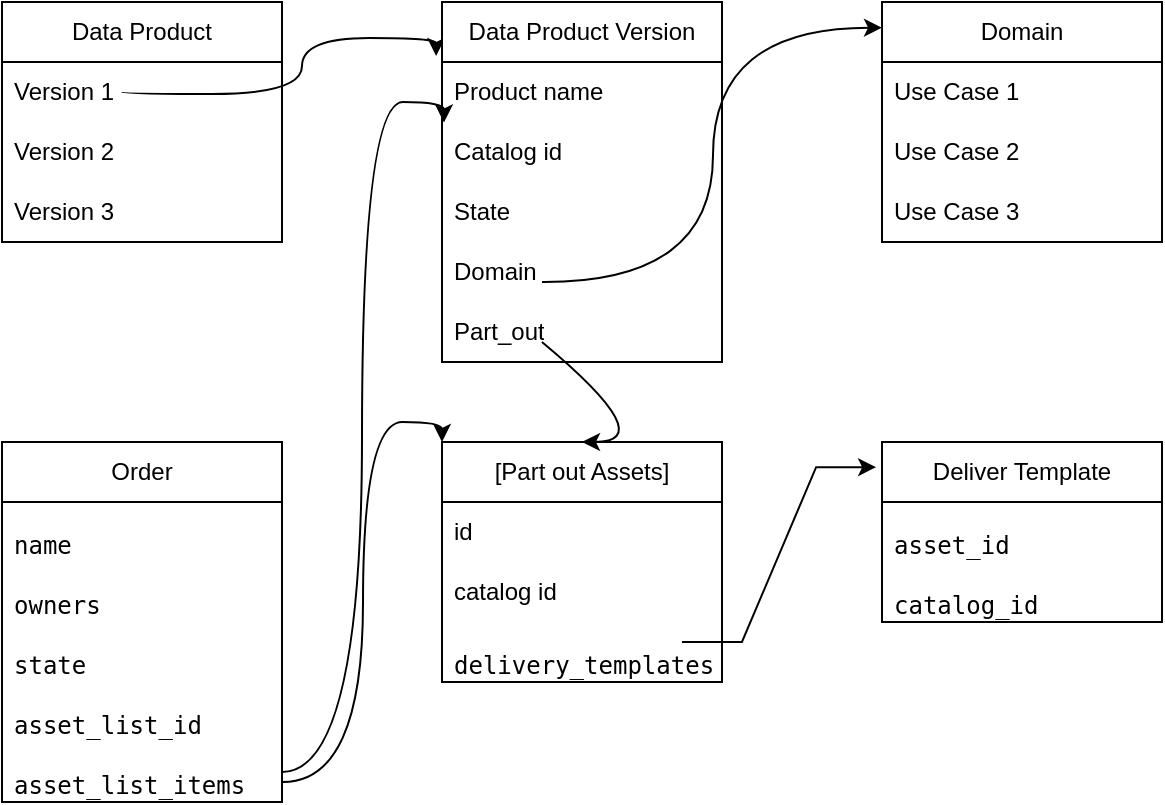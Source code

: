 <mxfile version="21.5.2" type="github">
  <diagram name="Page-1" id="JUeN7pyW9k_pwQHl4vyu">
    <mxGraphModel dx="711" dy="437" grid="1" gridSize="10" guides="1" tooltips="1" connect="1" arrows="1" fold="1" page="1" pageScale="1" pageWidth="850" pageHeight="1100" math="0" shadow="0">
      <root>
        <mxCell id="0" />
        <mxCell id="1" parent="0" />
        <mxCell id="xF36PL0ddtuHugNluqgG-1" value="Data Product" style="swimlane;fontStyle=0;childLayout=stackLayout;horizontal=1;startSize=30;horizontalStack=0;resizeParent=1;resizeParentMax=0;resizeLast=0;collapsible=1;marginBottom=0;whiteSpace=wrap;html=1;" vertex="1" parent="1">
          <mxGeometry x="80" y="110" width="140" height="120" as="geometry" />
        </mxCell>
        <mxCell id="xF36PL0ddtuHugNluqgG-2" value="Version 1" style="text;strokeColor=none;fillColor=none;align=left;verticalAlign=middle;spacingLeft=4;spacingRight=4;overflow=hidden;points=[[0,0.5],[1,0.5]];portConstraint=eastwest;rotatable=0;whiteSpace=wrap;html=1;" vertex="1" parent="xF36PL0ddtuHugNluqgG-1">
          <mxGeometry y="30" width="140" height="30" as="geometry" />
        </mxCell>
        <mxCell id="xF36PL0ddtuHugNluqgG-10" value="" style="endArrow=classic;html=1;rounded=0;edgeStyle=orthogonalEdgeStyle;entryX=-0.021;entryY=0.15;entryDx=0;entryDy=0;curved=1;entryPerimeter=0;" edge="1" parent="xF36PL0ddtuHugNluqgG-1" target="xF36PL0ddtuHugNluqgG-5">
          <mxGeometry width="50" height="50" relative="1" as="geometry">
            <mxPoint x="60" y="45" as="sourcePoint" />
            <mxPoint x="230" as="targetPoint" />
            <Array as="points">
              <mxPoint x="60" y="46" />
              <mxPoint x="150" y="46" />
              <mxPoint x="150" y="18" />
            </Array>
          </mxGeometry>
        </mxCell>
        <mxCell id="xF36PL0ddtuHugNluqgG-3" value="Version 2" style="text;strokeColor=none;fillColor=none;align=left;verticalAlign=middle;spacingLeft=4;spacingRight=4;overflow=hidden;points=[[0,0.5],[1,0.5]];portConstraint=eastwest;rotatable=0;whiteSpace=wrap;html=1;" vertex="1" parent="xF36PL0ddtuHugNluqgG-1">
          <mxGeometry y="60" width="140" height="30" as="geometry" />
        </mxCell>
        <mxCell id="xF36PL0ddtuHugNluqgG-4" value="Version 3" style="text;strokeColor=none;fillColor=none;align=left;verticalAlign=middle;spacingLeft=4;spacingRight=4;overflow=hidden;points=[[0,0.5],[1,0.5]];portConstraint=eastwest;rotatable=0;whiteSpace=wrap;html=1;" vertex="1" parent="xF36PL0ddtuHugNluqgG-1">
          <mxGeometry y="90" width="140" height="30" as="geometry" />
        </mxCell>
        <mxCell id="xF36PL0ddtuHugNluqgG-5" value="Data Product Version" style="swimlane;fontStyle=0;childLayout=stackLayout;horizontal=1;startSize=30;horizontalStack=0;resizeParent=1;resizeParentMax=0;resizeLast=0;collapsible=1;marginBottom=0;whiteSpace=wrap;html=1;" vertex="1" parent="1">
          <mxGeometry x="300" y="110" width="140" height="180" as="geometry" />
        </mxCell>
        <mxCell id="xF36PL0ddtuHugNluqgG-6" value="Product name" style="text;strokeColor=none;fillColor=none;align=left;verticalAlign=middle;spacingLeft=4;spacingRight=4;overflow=hidden;points=[[0,0.5],[1,0.5]];portConstraint=eastwest;rotatable=0;whiteSpace=wrap;html=1;" vertex="1" parent="xF36PL0ddtuHugNluqgG-5">
          <mxGeometry y="30" width="140" height="30" as="geometry" />
        </mxCell>
        <mxCell id="xF36PL0ddtuHugNluqgG-7" value="Catalog id" style="text;strokeColor=none;fillColor=none;align=left;verticalAlign=middle;spacingLeft=4;spacingRight=4;overflow=hidden;points=[[0,0.5],[1,0.5]];portConstraint=eastwest;rotatable=0;whiteSpace=wrap;html=1;" vertex="1" parent="xF36PL0ddtuHugNluqgG-5">
          <mxGeometry y="60" width="140" height="30" as="geometry" />
        </mxCell>
        <mxCell id="xF36PL0ddtuHugNluqgG-28" value="" style="endArrow=classic;html=1;rounded=0;curved=1;entryX=0;entryY=0.107;entryDx=0;entryDy=0;entryPerimeter=0;edgeStyle=orthogonalEdgeStyle;" edge="1" parent="xF36PL0ddtuHugNluqgG-5" target="xF36PL0ddtuHugNluqgG-13">
          <mxGeometry width="50" height="50" relative="1" as="geometry">
            <mxPoint x="50" y="140" as="sourcePoint" />
            <mxPoint x="100" y="90" as="targetPoint" />
          </mxGeometry>
        </mxCell>
        <mxCell id="xF36PL0ddtuHugNluqgG-8" value="State" style="text;strokeColor=none;fillColor=none;align=left;verticalAlign=middle;spacingLeft=4;spacingRight=4;overflow=hidden;points=[[0,0.5],[1,0.5]];portConstraint=eastwest;rotatable=0;whiteSpace=wrap;html=1;" vertex="1" parent="xF36PL0ddtuHugNluqgG-5">
          <mxGeometry y="90" width="140" height="30" as="geometry" />
        </mxCell>
        <mxCell id="xF36PL0ddtuHugNluqgG-12" value="Domain" style="text;strokeColor=none;fillColor=none;align=left;verticalAlign=middle;spacingLeft=4;spacingRight=4;overflow=hidden;points=[[0,0.5],[1,0.5]];portConstraint=eastwest;rotatable=0;whiteSpace=wrap;html=1;" vertex="1" parent="xF36PL0ddtuHugNluqgG-5">
          <mxGeometry y="120" width="140" height="30" as="geometry" />
        </mxCell>
        <mxCell id="xF36PL0ddtuHugNluqgG-27" value="Part_out" style="text;strokeColor=none;fillColor=none;align=left;verticalAlign=middle;spacingLeft=4;spacingRight=4;overflow=hidden;points=[[0,0.5],[1,0.5]];portConstraint=eastwest;rotatable=0;whiteSpace=wrap;html=1;" vertex="1" parent="xF36PL0ddtuHugNluqgG-5">
          <mxGeometry y="150" width="140" height="30" as="geometry" />
        </mxCell>
        <mxCell id="xF36PL0ddtuHugNluqgG-13" value="Domain" style="swimlane;fontStyle=0;childLayout=stackLayout;horizontal=1;startSize=30;horizontalStack=0;resizeParent=1;resizeParentMax=0;resizeLast=0;collapsible=1;marginBottom=0;whiteSpace=wrap;html=1;" vertex="1" parent="1">
          <mxGeometry x="520" y="110" width="140" height="120" as="geometry" />
        </mxCell>
        <mxCell id="xF36PL0ddtuHugNluqgG-14" value="Use Case 1" style="text;strokeColor=none;fillColor=none;align=left;verticalAlign=middle;spacingLeft=4;spacingRight=4;overflow=hidden;points=[[0,0.5],[1,0.5]];portConstraint=eastwest;rotatable=0;whiteSpace=wrap;html=1;" vertex="1" parent="xF36PL0ddtuHugNluqgG-13">
          <mxGeometry y="30" width="140" height="30" as="geometry" />
        </mxCell>
        <mxCell id="xF36PL0ddtuHugNluqgG-15" value="Use Case 2" style="text;strokeColor=none;fillColor=none;align=left;verticalAlign=middle;spacingLeft=4;spacingRight=4;overflow=hidden;points=[[0,0.5],[1,0.5]];portConstraint=eastwest;rotatable=0;whiteSpace=wrap;html=1;" vertex="1" parent="xF36PL0ddtuHugNluqgG-13">
          <mxGeometry y="60" width="140" height="30" as="geometry" />
        </mxCell>
        <mxCell id="xF36PL0ddtuHugNluqgG-16" value="Use Case 3" style="text;strokeColor=none;fillColor=none;align=left;verticalAlign=middle;spacingLeft=4;spacingRight=4;overflow=hidden;points=[[0,0.5],[1,0.5]];portConstraint=eastwest;rotatable=0;whiteSpace=wrap;html=1;" vertex="1" parent="xF36PL0ddtuHugNluqgG-13">
          <mxGeometry y="90" width="140" height="30" as="geometry" />
        </mxCell>
        <mxCell id="xF36PL0ddtuHugNluqgG-29" value="[Part out Assets]" style="swimlane;fontStyle=0;childLayout=stackLayout;horizontal=1;startSize=30;horizontalStack=0;resizeParent=1;resizeParentMax=0;resizeLast=0;collapsible=1;marginBottom=0;whiteSpace=wrap;html=1;" vertex="1" parent="1">
          <mxGeometry x="300" y="330" width="140" height="120" as="geometry" />
        </mxCell>
        <mxCell id="xF36PL0ddtuHugNluqgG-30" value="id&amp;nbsp;" style="text;strokeColor=none;fillColor=none;align=left;verticalAlign=middle;spacingLeft=4;spacingRight=4;overflow=hidden;points=[[0,0.5],[1,0.5]];portConstraint=eastwest;rotatable=0;whiteSpace=wrap;html=1;" vertex="1" parent="xF36PL0ddtuHugNluqgG-29">
          <mxGeometry y="30" width="140" height="30" as="geometry" />
        </mxCell>
        <mxCell id="xF36PL0ddtuHugNluqgG-31" value="catalog id" style="text;strokeColor=none;fillColor=none;align=left;verticalAlign=middle;spacingLeft=4;spacingRight=4;overflow=hidden;points=[[0,0.5],[1,0.5]];portConstraint=eastwest;rotatable=0;whiteSpace=wrap;html=1;" vertex="1" parent="xF36PL0ddtuHugNluqgG-29">
          <mxGeometry y="60" width="140" height="30" as="geometry" />
        </mxCell>
        <mxCell id="xF36PL0ddtuHugNluqgG-32" value="&lt;pre&gt;&lt;code&gt;delivery_templates&lt;/code&gt;&lt;/pre&gt;" style="text;strokeColor=none;fillColor=none;align=left;verticalAlign=middle;spacingLeft=4;spacingRight=4;overflow=hidden;points=[[0,0.5],[1,0.5]];portConstraint=eastwest;rotatable=0;whiteSpace=wrap;html=1;" vertex="1" parent="xF36PL0ddtuHugNluqgG-29">
          <mxGeometry y="90" width="140" height="30" as="geometry" />
        </mxCell>
        <mxCell id="xF36PL0ddtuHugNluqgG-33" value="Deliver Template" style="swimlane;fontStyle=0;childLayout=stackLayout;horizontal=1;startSize=30;horizontalStack=0;resizeParent=1;resizeParentMax=0;resizeLast=0;collapsible=1;marginBottom=0;whiteSpace=wrap;html=1;" vertex="1" parent="1">
          <mxGeometry x="520" y="330" width="140" height="90" as="geometry" />
        </mxCell>
        <mxCell id="xF36PL0ddtuHugNluqgG-34" value="&lt;pre&gt;&lt;code&gt;asset_id&lt;/code&gt;&lt;/pre&gt;" style="text;strokeColor=none;fillColor=none;align=left;verticalAlign=middle;spacingLeft=4;spacingRight=4;overflow=hidden;points=[[0,0.5],[1,0.5]];portConstraint=eastwest;rotatable=0;whiteSpace=wrap;html=1;" vertex="1" parent="xF36PL0ddtuHugNluqgG-33">
          <mxGeometry y="30" width="140" height="30" as="geometry" />
        </mxCell>
        <mxCell id="xF36PL0ddtuHugNluqgG-35" value="&lt;pre&gt;&lt;code&gt;catalog_id&lt;/code&gt;&lt;/pre&gt;" style="text;strokeColor=none;fillColor=none;align=left;verticalAlign=middle;spacingLeft=4;spacingRight=4;overflow=hidden;points=[[0,0.5],[1,0.5]];portConstraint=eastwest;rotatable=0;whiteSpace=wrap;html=1;" vertex="1" parent="xF36PL0ddtuHugNluqgG-33">
          <mxGeometry y="60" width="140" height="30" as="geometry" />
        </mxCell>
        <mxCell id="xF36PL0ddtuHugNluqgG-37" value="" style="endArrow=classic;html=1;rounded=0;curved=1;entryX=0.5;entryY=0;entryDx=0;entryDy=0;exitX=0.357;exitY=0.667;exitDx=0;exitDy=0;exitPerimeter=0;" edge="1" parent="1" source="xF36PL0ddtuHugNluqgG-27" target="xF36PL0ddtuHugNluqgG-29">
          <mxGeometry width="50" height="50" relative="1" as="geometry">
            <mxPoint x="350" y="300" as="sourcePoint" />
            <mxPoint x="420" y="260" as="targetPoint" />
            <Array as="points">
              <mxPoint x="410" y="330" />
            </Array>
          </mxGeometry>
        </mxCell>
        <mxCell id="xF36PL0ddtuHugNluqgG-38" value="" style="endArrow=classic;html=1;rounded=0;exitX=0.857;exitY=0.333;exitDx=0;exitDy=0;exitPerimeter=0;entryX=-0.021;entryY=0.14;entryDx=0;entryDy=0;entryPerimeter=0;edgeStyle=entityRelationEdgeStyle;" edge="1" parent="1" source="xF36PL0ddtuHugNluqgG-32" target="xF36PL0ddtuHugNluqgG-33">
          <mxGeometry width="50" height="50" relative="1" as="geometry">
            <mxPoint x="370" y="310" as="sourcePoint" />
            <mxPoint x="420" y="260" as="targetPoint" />
          </mxGeometry>
        </mxCell>
        <mxCell id="xF36PL0ddtuHugNluqgG-39" value="Order" style="swimlane;fontStyle=0;childLayout=stackLayout;horizontal=1;startSize=30;horizontalStack=0;resizeParent=1;resizeParentMax=0;resizeLast=0;collapsible=1;marginBottom=0;whiteSpace=wrap;html=1;" vertex="1" parent="1">
          <mxGeometry x="80" y="330" width="140" height="180" as="geometry" />
        </mxCell>
        <mxCell id="xF36PL0ddtuHugNluqgG-40" value="&lt;pre&gt;&lt;code&gt;name&lt;/code&gt;&lt;/pre&gt;" style="text;strokeColor=none;fillColor=none;align=left;verticalAlign=middle;spacingLeft=4;spacingRight=4;overflow=hidden;points=[[0,0.5],[1,0.5]];portConstraint=eastwest;rotatable=0;whiteSpace=wrap;html=1;" vertex="1" parent="xF36PL0ddtuHugNluqgG-39">
          <mxGeometry y="30" width="140" height="30" as="geometry" />
        </mxCell>
        <mxCell id="xF36PL0ddtuHugNluqgG-45" value="&lt;pre&gt;&lt;code&gt;owners&lt;/code&gt;&lt;/pre&gt;" style="text;strokeColor=none;fillColor=none;align=left;verticalAlign=middle;spacingLeft=4;spacingRight=4;overflow=hidden;points=[[0,0.5],[1,0.5]];portConstraint=eastwest;rotatable=0;whiteSpace=wrap;html=1;" vertex="1" parent="xF36PL0ddtuHugNluqgG-39">
          <mxGeometry y="60" width="140" height="30" as="geometry" />
        </mxCell>
        <mxCell id="xF36PL0ddtuHugNluqgG-41" value="&lt;pre&gt;&lt;code&gt;state&lt;/code&gt;&lt;/pre&gt;" style="text;strokeColor=none;fillColor=none;align=left;verticalAlign=middle;spacingLeft=4;spacingRight=4;overflow=hidden;points=[[0,0.5],[1,0.5]];portConstraint=eastwest;rotatable=0;whiteSpace=wrap;html=1;" vertex="1" parent="xF36PL0ddtuHugNluqgG-39">
          <mxGeometry y="90" width="140" height="30" as="geometry" />
        </mxCell>
        <mxCell id="xF36PL0ddtuHugNluqgG-46" value="&lt;pre&gt;&lt;code&gt;asset_list_id&lt;/code&gt;&lt;/pre&gt;" style="text;strokeColor=none;fillColor=none;align=left;verticalAlign=middle;spacingLeft=4;spacingRight=4;overflow=hidden;points=[[0,0.5],[1,0.5]];portConstraint=eastwest;rotatable=0;whiteSpace=wrap;html=1;" vertex="1" parent="xF36PL0ddtuHugNluqgG-39">
          <mxGeometry y="120" width="140" height="30" as="geometry" />
        </mxCell>
        <mxCell id="xF36PL0ddtuHugNluqgG-42" value="&lt;pre&gt;&lt;code&gt;asset_list_items&lt;/code&gt;&lt;/pre&gt;" style="text;strokeColor=none;fillColor=none;align=left;verticalAlign=middle;spacingLeft=4;spacingRight=4;overflow=hidden;points=[[0,0.5],[1,0.5]];portConstraint=eastwest;rotatable=0;whiteSpace=wrap;html=1;" vertex="1" parent="xF36PL0ddtuHugNluqgG-39">
          <mxGeometry y="150" width="140" height="30" as="geometry" />
        </mxCell>
        <mxCell id="xF36PL0ddtuHugNluqgG-47" value="" style="endArrow=classic;html=1;rounded=0;curved=1;exitX=1;exitY=0.5;exitDx=0;exitDy=0;entryX=0.007;entryY=0.007;entryDx=0;entryDy=0;entryPerimeter=0;edgeStyle=orthogonalEdgeStyle;" edge="1" parent="1" source="xF36PL0ddtuHugNluqgG-42" target="xF36PL0ddtuHugNluqgG-7">
          <mxGeometry width="50" height="50" relative="1" as="geometry">
            <mxPoint x="370" y="350" as="sourcePoint" />
            <mxPoint x="420" y="300" as="targetPoint" />
          </mxGeometry>
        </mxCell>
        <mxCell id="xF36PL0ddtuHugNluqgG-48" value="" style="endArrow=classic;html=1;rounded=0;curved=1;entryX=0;entryY=0;entryDx=0;entryDy=0;edgeStyle=orthogonalEdgeStyle;" edge="1" parent="1" target="xF36PL0ddtuHugNluqgG-29">
          <mxGeometry width="50" height="50" relative="1" as="geometry">
            <mxPoint x="220" y="500" as="sourcePoint" />
            <mxPoint x="420" y="300" as="targetPoint" />
          </mxGeometry>
        </mxCell>
      </root>
    </mxGraphModel>
  </diagram>
</mxfile>
